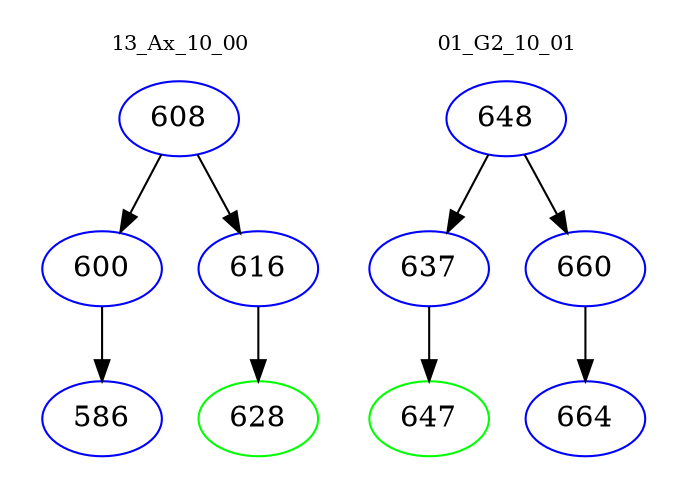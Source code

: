 digraph{
subgraph cluster_0 {
color = white
label = "13_Ax_10_00";
fontsize=10;
T0_608 [label="608", color="blue"]
T0_608 -> T0_600 [color="black"]
T0_600 [label="600", color="blue"]
T0_600 -> T0_586 [color="black"]
T0_586 [label="586", color="blue"]
T0_608 -> T0_616 [color="black"]
T0_616 [label="616", color="blue"]
T0_616 -> T0_628 [color="black"]
T0_628 [label="628", color="green"]
}
subgraph cluster_1 {
color = white
label = "01_G2_10_01";
fontsize=10;
T1_648 [label="648", color="blue"]
T1_648 -> T1_637 [color="black"]
T1_637 [label="637", color="blue"]
T1_637 -> T1_647 [color="black"]
T1_647 [label="647", color="green"]
T1_648 -> T1_660 [color="black"]
T1_660 [label="660", color="blue"]
T1_660 -> T1_664 [color="black"]
T1_664 [label="664", color="blue"]
}
}
